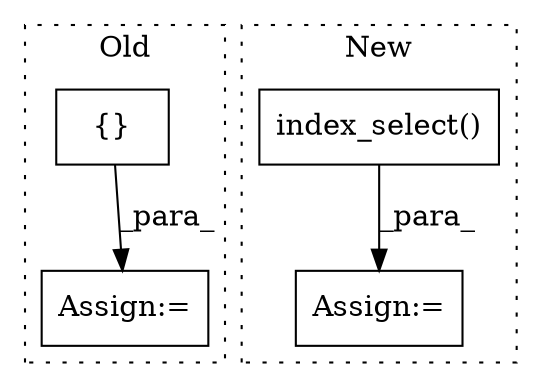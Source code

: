 digraph G {
subgraph cluster0 {
1 [label="{}" a="59" s="2047,2134" l="10,0" shape="box"];
4 [label="Assign:=" a="68" s="2034" l="3" shape="box"];
label = "Old";
style="dotted";
}
subgraph cluster1 {
2 [label="index_select()" a="75" s="2568,2607" l="19,1" shape="box"];
3 [label="Assign:=" a="68" s="2705" l="3" shape="box"];
label = "New";
style="dotted";
}
1 -> 4 [label="_para_"];
2 -> 3 [label="_para_"];
}